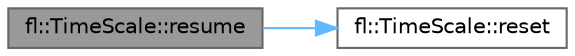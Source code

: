 digraph "fl::TimeScale::resume"
{
 // LATEX_PDF_SIZE
  bgcolor="transparent";
  edge [fontname=Helvetica,fontsize=10,labelfontname=Helvetica,labelfontsize=10];
  node [fontname=Helvetica,fontsize=10,shape=box,height=0.2,width=0.4];
  rankdir="LR";
  Node1 [id="Node000001",label="fl::TimeScale::resume",height=0.2,width=0.4,color="gray40", fillcolor="grey60", style="filled", fontcolor="black",tooltip=" "];
  Node1 -> Node2 [id="edge1_Node000001_Node000002",color="steelblue1",style="solid",tooltip=" "];
  Node2 [id="Node000002",label="fl::TimeScale::reset",height=0.2,width=0.4,color="grey40", fillcolor="white", style="filled",URL="$d4/d54/classfl_1_1_time_scale.html#a070c4ebd9d47929ac0edb649bfa6465d",tooltip=" "];
}
